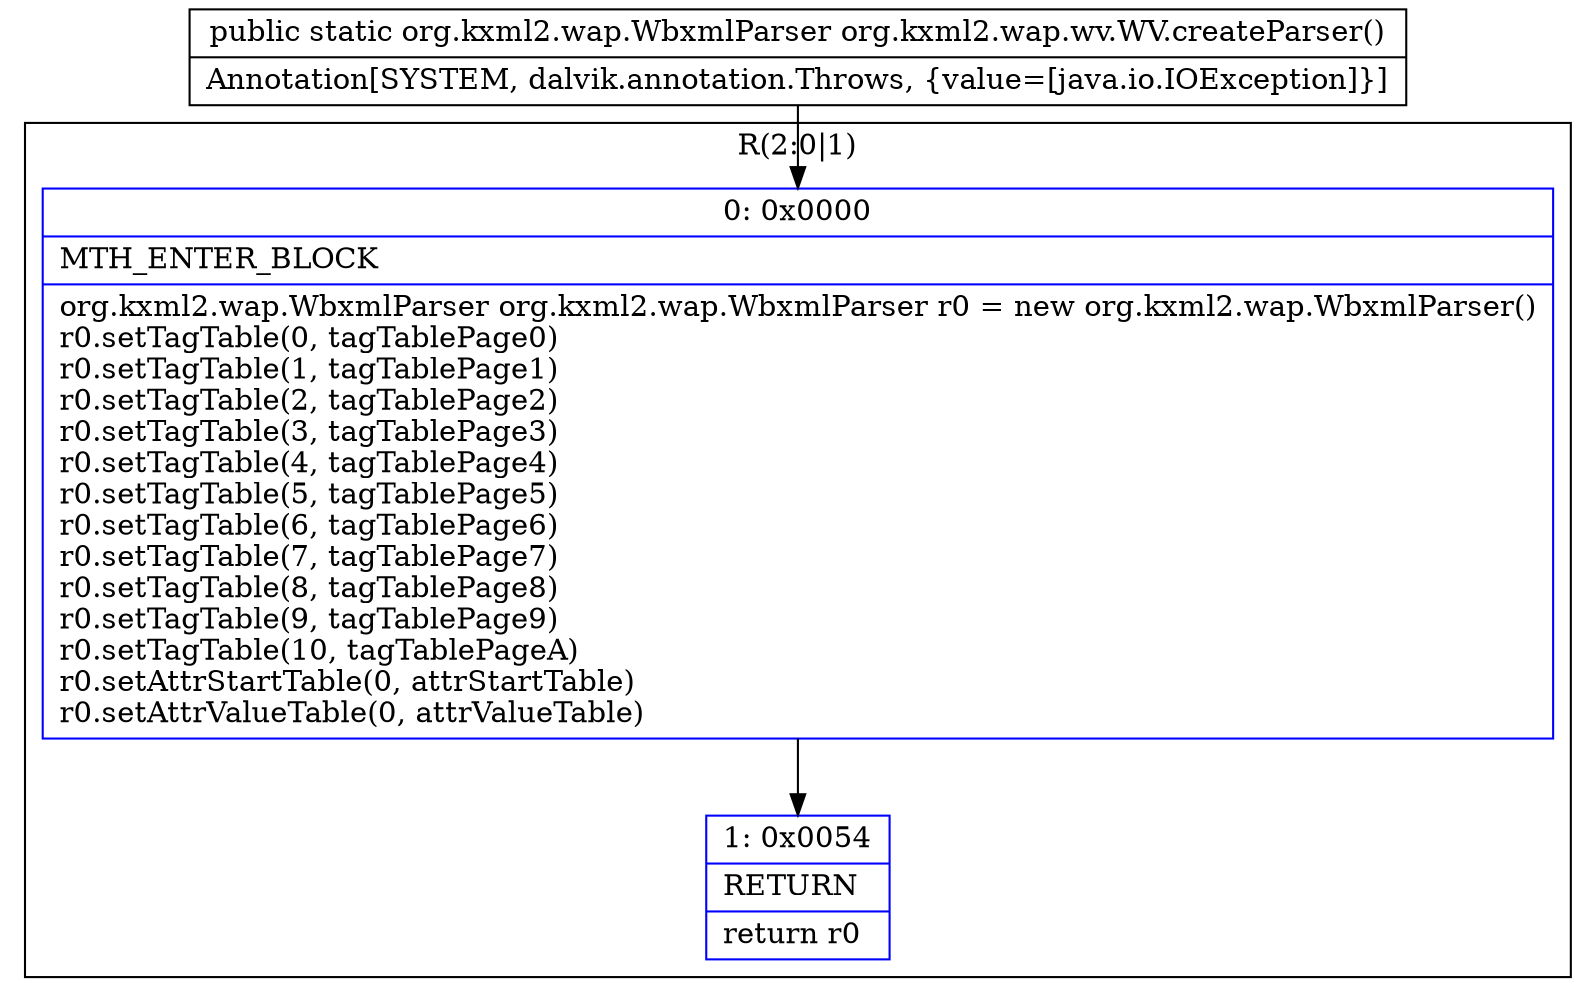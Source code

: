 digraph "CFG fororg.kxml2.wap.wv.WV.createParser()Lorg\/kxml2\/wap\/WbxmlParser;" {
subgraph cluster_Region_1598086518 {
label = "R(2:0|1)";
node [shape=record,color=blue];
Node_0 [shape=record,label="{0\:\ 0x0000|MTH_ENTER_BLOCK\l|org.kxml2.wap.WbxmlParser org.kxml2.wap.WbxmlParser r0 = new org.kxml2.wap.WbxmlParser()\lr0.setTagTable(0, tagTablePage0)\lr0.setTagTable(1, tagTablePage1)\lr0.setTagTable(2, tagTablePage2)\lr0.setTagTable(3, tagTablePage3)\lr0.setTagTable(4, tagTablePage4)\lr0.setTagTable(5, tagTablePage5)\lr0.setTagTable(6, tagTablePage6)\lr0.setTagTable(7, tagTablePage7)\lr0.setTagTable(8, tagTablePage8)\lr0.setTagTable(9, tagTablePage9)\lr0.setTagTable(10, tagTablePageA)\lr0.setAttrStartTable(0, attrStartTable)\lr0.setAttrValueTable(0, attrValueTable)\l}"];
Node_1 [shape=record,label="{1\:\ 0x0054|RETURN\l|return r0\l}"];
}
MethodNode[shape=record,label="{public static org.kxml2.wap.WbxmlParser org.kxml2.wap.wv.WV.createParser()  | Annotation[SYSTEM, dalvik.annotation.Throws, \{value=[java.io.IOException]\}]\l}"];
MethodNode -> Node_0;
Node_0 -> Node_1;
}

